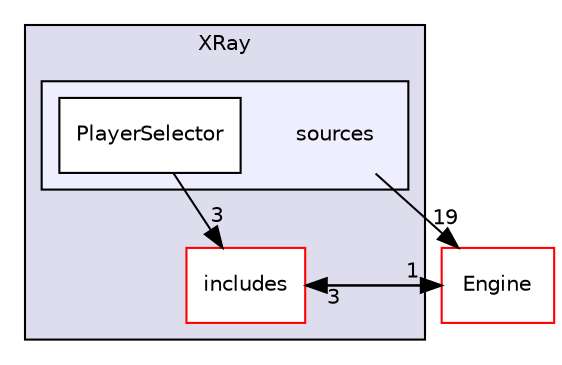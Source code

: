 digraph "Documents/GitHub/B-YEP-400-LYN-4-1-indiestudio-lucas.guichard/Lib/XRaylib/XRay/sources" {
  compound=true
  node [ fontsize="10", fontname="Helvetica"];
  edge [ labelfontsize="10", labelfontname="Helvetica"];
  subgraph clusterdir_e279af23d9bdab6bcc8800e945683509 {
    graph [ bgcolor="#ddddee", pencolor="black", label="XRay" fontname="Helvetica", fontsize="10", URL="dir_e279af23d9bdab6bcc8800e945683509.html"]
  dir_66516be2dd357c006849c918fb685c43 [shape=box label="includes" fillcolor="white" style="filled" color="red" URL="dir_66516be2dd357c006849c918fb685c43.html"];
  subgraph clusterdir_d036baa45dd1843db538ff00c282b2f7 {
    graph [ bgcolor="#eeeeff", pencolor="black", label="" URL="dir_d036baa45dd1843db538ff00c282b2f7.html"];
    dir_d036baa45dd1843db538ff00c282b2f7 [shape=plaintext label="sources"];
  dir_9df7518ee86b39cae672ea1b83d76273 [shape=box label="PlayerSelector" fillcolor="white" style="filled" URL="dir_9df7518ee86b39cae672ea1b83d76273.html"];
  }
  }
  dir_65b0892c83f613d26dd8ae47df83a316 [shape=box label="Engine" fillcolor="white" style="filled" color="red" URL="dir_65b0892c83f613d26dd8ae47df83a316.html"];
  dir_9df7518ee86b39cae672ea1b83d76273->dir_66516be2dd357c006849c918fb685c43 [headlabel="3", labeldistance=1.5 headhref="dir_000018_000019.html"];
  dir_66516be2dd357c006849c918fb685c43->dir_65b0892c83f613d26dd8ae47df83a316 [headlabel="1", labeldistance=1.5 headhref="dir_000019_000003.html"];
  dir_d036baa45dd1843db538ff00c282b2f7->dir_65b0892c83f613d26dd8ae47df83a316 [headlabel="19", labeldistance=1.5 headhref="dir_000017_000003.html"];
  dir_65b0892c83f613d26dd8ae47df83a316->dir_66516be2dd357c006849c918fb685c43 [headlabel="3", labeldistance=1.5 headhref="dir_000003_000019.html"];
}
